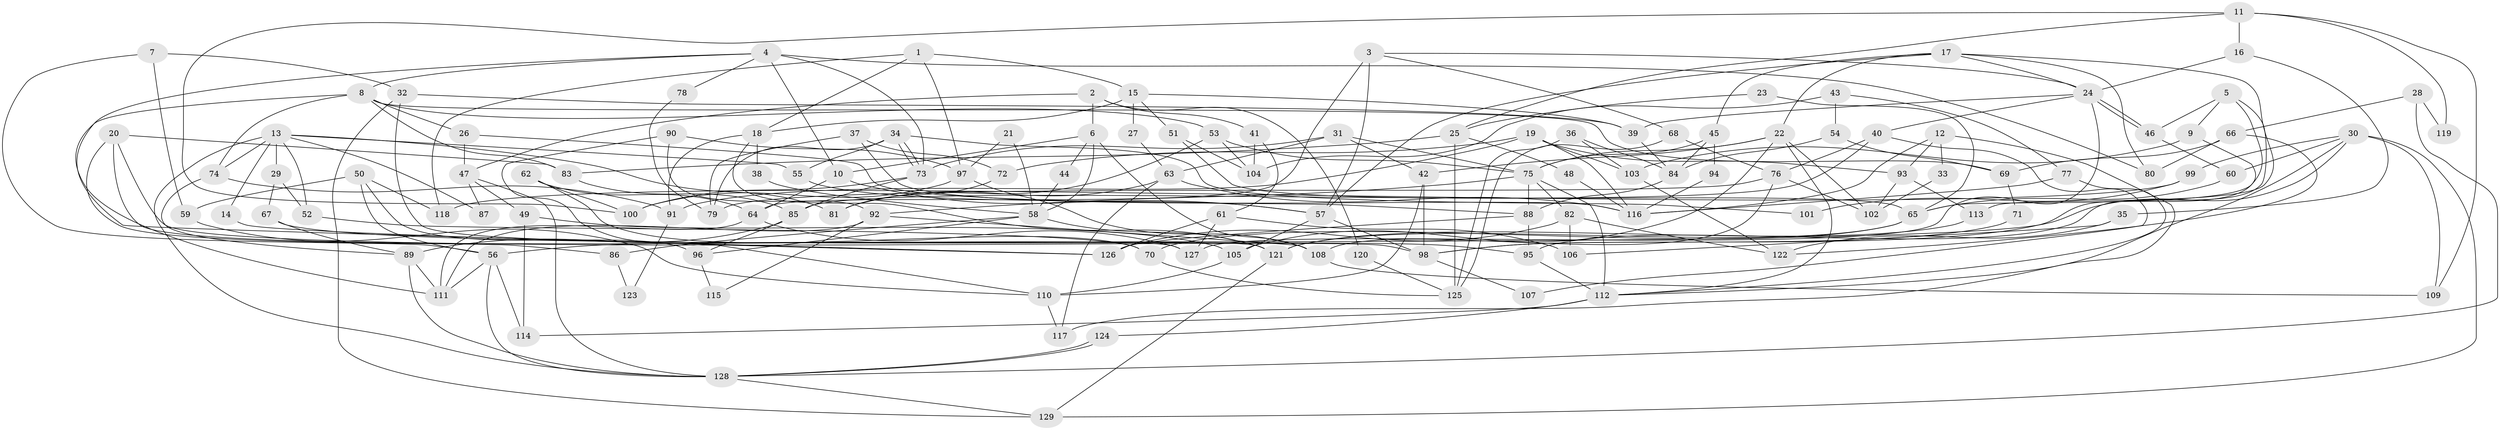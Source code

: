 // Generated by graph-tools (version 1.1) at 2025/02/03/09/25 03:02:00]
// undirected, 129 vertices, 258 edges
graph export_dot {
graph [start="1"]
  node [color=gray90,style=filled];
  1;
  2;
  3;
  4;
  5;
  6;
  7;
  8;
  9;
  10;
  11;
  12;
  13;
  14;
  15;
  16;
  17;
  18;
  19;
  20;
  21;
  22;
  23;
  24;
  25;
  26;
  27;
  28;
  29;
  30;
  31;
  32;
  33;
  34;
  35;
  36;
  37;
  38;
  39;
  40;
  41;
  42;
  43;
  44;
  45;
  46;
  47;
  48;
  49;
  50;
  51;
  52;
  53;
  54;
  55;
  56;
  57;
  58;
  59;
  60;
  61;
  62;
  63;
  64;
  65;
  66;
  67;
  68;
  69;
  70;
  71;
  72;
  73;
  74;
  75;
  76;
  77;
  78;
  79;
  80;
  81;
  82;
  83;
  84;
  85;
  86;
  87;
  88;
  89;
  90;
  91;
  92;
  93;
  94;
  95;
  96;
  97;
  98;
  99;
  100;
  101;
  102;
  103;
  104;
  105;
  106;
  107;
  108;
  109;
  110;
  111;
  112;
  113;
  114;
  115;
  116;
  117;
  118;
  119;
  120;
  121;
  122;
  123;
  124;
  125;
  126;
  127;
  128;
  129;
  1 -- 15;
  1 -- 97;
  1 -- 18;
  1 -- 118;
  2 -- 41;
  2 -- 47;
  2 -- 6;
  2 -- 120;
  3 -- 24;
  3 -- 57;
  3 -- 64;
  3 -- 68;
  4 -- 8;
  4 -- 10;
  4 -- 73;
  4 -- 78;
  4 -- 80;
  4 -- 126;
  5 -- 95;
  5 -- 46;
  5 -- 9;
  5 -- 65;
  6 -- 10;
  6 -- 44;
  6 -- 58;
  6 -- 108;
  7 -- 32;
  7 -- 59;
  7 -- 56;
  8 -- 111;
  8 -- 83;
  8 -- 26;
  8 -- 53;
  8 -- 69;
  8 -- 74;
  9 -- 103;
  9 -- 98;
  10 -- 64;
  10 -- 57;
  11 -- 109;
  11 -- 100;
  11 -- 16;
  11 -- 25;
  11 -- 119;
  12 -- 117;
  12 -- 116;
  12 -- 33;
  12 -- 93;
  13 -- 52;
  13 -- 74;
  13 -- 14;
  13 -- 29;
  13 -- 55;
  13 -- 81;
  13 -- 87;
  13 -- 128;
  14 -- 126;
  15 -- 18;
  15 -- 39;
  15 -- 27;
  15 -- 51;
  16 -- 24;
  16 -- 35;
  17 -- 22;
  17 -- 24;
  17 -- 45;
  17 -- 57;
  17 -- 80;
  17 -- 113;
  18 -- 91;
  18 -- 38;
  18 -- 121;
  19 -- 72;
  19 -- 93;
  19 -- 91;
  19 -- 103;
  19 -- 116;
  20 -- 127;
  20 -- 98;
  20 -- 83;
  20 -- 86;
  21 -- 97;
  21 -- 58;
  22 -- 75;
  22 -- 112;
  22 -- 42;
  22 -- 102;
  22 -- 105;
  23 -- 65;
  23 -- 25;
  24 -- 127;
  24 -- 46;
  24 -- 46;
  24 -- 39;
  24 -- 40;
  25 -- 83;
  25 -- 48;
  25 -- 125;
  26 -- 88;
  26 -- 47;
  27 -- 63;
  28 -- 128;
  28 -- 66;
  28 -- 119;
  29 -- 67;
  29 -- 52;
  30 -- 112;
  30 -- 56;
  30 -- 60;
  30 -- 99;
  30 -- 109;
  30 -- 129;
  31 -- 75;
  31 -- 73;
  31 -- 42;
  31 -- 63;
  32 -- 121;
  32 -- 129;
  32 -- 39;
  33 -- 102;
  34 -- 55;
  34 -- 73;
  34 -- 73;
  34 -- 79;
  34 -- 101;
  35 -- 122;
  35 -- 106;
  36 -- 84;
  36 -- 125;
  36 -- 103;
  37 -- 79;
  37 -- 116;
  37 -- 72;
  38 -- 58;
  39 -- 84;
  40 -- 85;
  40 -- 76;
  40 -- 107;
  41 -- 61;
  41 -- 104;
  42 -- 98;
  42 -- 110;
  43 -- 104;
  43 -- 77;
  43 -- 54;
  44 -- 58;
  45 -- 75;
  45 -- 84;
  45 -- 94;
  46 -- 60;
  47 -- 128;
  47 -- 49;
  47 -- 87;
  48 -- 116;
  49 -- 105;
  49 -- 114;
  50 -- 56;
  50 -- 96;
  50 -- 59;
  50 -- 118;
  51 -- 65;
  51 -- 104;
  52 -- 70;
  53 -- 75;
  53 -- 81;
  53 -- 104;
  54 -- 84;
  54 -- 69;
  55 -- 57;
  56 -- 128;
  56 -- 111;
  56 -- 114;
  57 -- 98;
  57 -- 105;
  58 -- 121;
  58 -- 86;
  58 -- 96;
  59 -- 110;
  60 -- 65;
  61 -- 126;
  61 -- 106;
  61 -- 127;
  62 -- 70;
  62 -- 100;
  62 -- 64;
  63 -- 81;
  63 -- 116;
  63 -- 117;
  64 -- 111;
  64 -- 127;
  65 -- 121;
  65 -- 70;
  66 -- 69;
  66 -- 80;
  66 -- 122;
  67 -- 89;
  67 -- 95;
  68 -- 76;
  68 -- 125;
  69 -- 71;
  70 -- 125;
  71 -- 98;
  72 -- 81;
  73 -- 85;
  73 -- 100;
  74 -- 89;
  74 -- 91;
  75 -- 92;
  75 -- 88;
  75 -- 82;
  75 -- 112;
  76 -- 102;
  76 -- 79;
  76 -- 108;
  77 -- 112;
  77 -- 116;
  78 -- 79;
  82 -- 122;
  82 -- 106;
  82 -- 126;
  83 -- 85;
  84 -- 88;
  85 -- 89;
  85 -- 96;
  86 -- 123;
  88 -- 126;
  88 -- 95;
  89 -- 128;
  89 -- 111;
  90 -- 110;
  90 -- 92;
  90 -- 97;
  91 -- 123;
  92 -- 111;
  92 -- 108;
  92 -- 115;
  93 -- 113;
  93 -- 102;
  94 -- 116;
  95 -- 112;
  96 -- 115;
  97 -- 108;
  97 -- 100;
  98 -- 107;
  99 -- 118;
  99 -- 101;
  103 -- 122;
  105 -- 110;
  108 -- 109;
  110 -- 117;
  112 -- 114;
  112 -- 124;
  113 -- 121;
  120 -- 125;
  121 -- 129;
  124 -- 128;
  124 -- 128;
  128 -- 129;
}

